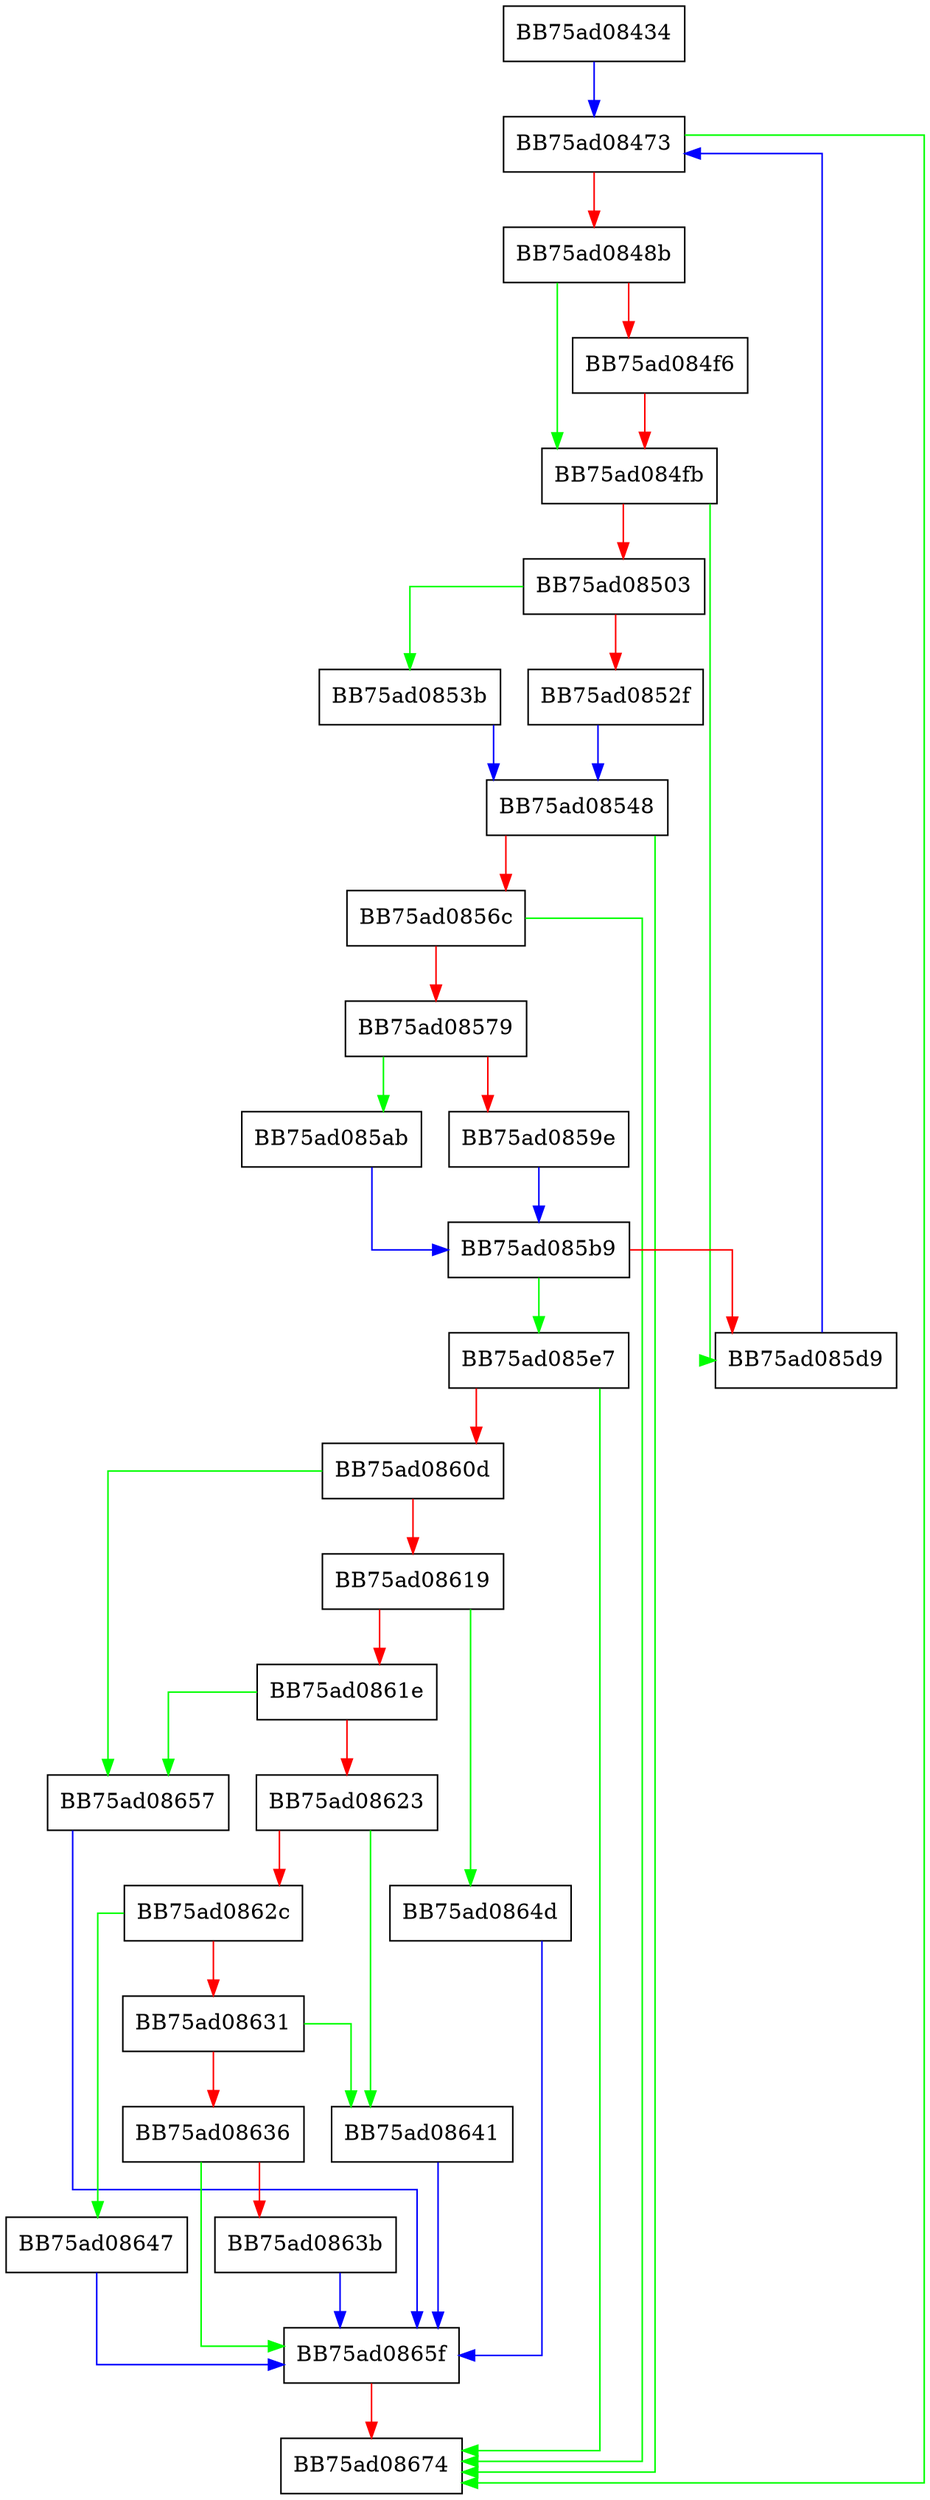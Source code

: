 digraph CheckDetouredCode {
  node [shape="box"];
  graph [splines=ortho];
  BB75ad08434 -> BB75ad08473 [color="blue"];
  BB75ad08473 -> BB75ad08674 [color="green"];
  BB75ad08473 -> BB75ad0848b [color="red"];
  BB75ad0848b -> BB75ad084fb [color="green"];
  BB75ad0848b -> BB75ad084f6 [color="red"];
  BB75ad084f6 -> BB75ad084fb [color="red"];
  BB75ad084fb -> BB75ad085d9 [color="green"];
  BB75ad084fb -> BB75ad08503 [color="red"];
  BB75ad08503 -> BB75ad0853b [color="green"];
  BB75ad08503 -> BB75ad0852f [color="red"];
  BB75ad0852f -> BB75ad08548 [color="blue"];
  BB75ad0853b -> BB75ad08548 [color="blue"];
  BB75ad08548 -> BB75ad08674 [color="green"];
  BB75ad08548 -> BB75ad0856c [color="red"];
  BB75ad0856c -> BB75ad08674 [color="green"];
  BB75ad0856c -> BB75ad08579 [color="red"];
  BB75ad08579 -> BB75ad085ab [color="green"];
  BB75ad08579 -> BB75ad0859e [color="red"];
  BB75ad0859e -> BB75ad085b9 [color="blue"];
  BB75ad085ab -> BB75ad085b9 [color="blue"];
  BB75ad085b9 -> BB75ad085e7 [color="green"];
  BB75ad085b9 -> BB75ad085d9 [color="red"];
  BB75ad085d9 -> BB75ad08473 [color="blue"];
  BB75ad085e7 -> BB75ad08674 [color="green"];
  BB75ad085e7 -> BB75ad0860d [color="red"];
  BB75ad0860d -> BB75ad08657 [color="green"];
  BB75ad0860d -> BB75ad08619 [color="red"];
  BB75ad08619 -> BB75ad0864d [color="green"];
  BB75ad08619 -> BB75ad0861e [color="red"];
  BB75ad0861e -> BB75ad08657 [color="green"];
  BB75ad0861e -> BB75ad08623 [color="red"];
  BB75ad08623 -> BB75ad08641 [color="green"];
  BB75ad08623 -> BB75ad0862c [color="red"];
  BB75ad0862c -> BB75ad08647 [color="green"];
  BB75ad0862c -> BB75ad08631 [color="red"];
  BB75ad08631 -> BB75ad08641 [color="green"];
  BB75ad08631 -> BB75ad08636 [color="red"];
  BB75ad08636 -> BB75ad0865f [color="green"];
  BB75ad08636 -> BB75ad0863b [color="red"];
  BB75ad0863b -> BB75ad0865f [color="blue"];
  BB75ad08641 -> BB75ad0865f [color="blue"];
  BB75ad08647 -> BB75ad0865f [color="blue"];
  BB75ad0864d -> BB75ad0865f [color="blue"];
  BB75ad08657 -> BB75ad0865f [color="blue"];
  BB75ad0865f -> BB75ad08674 [color="red"];
}